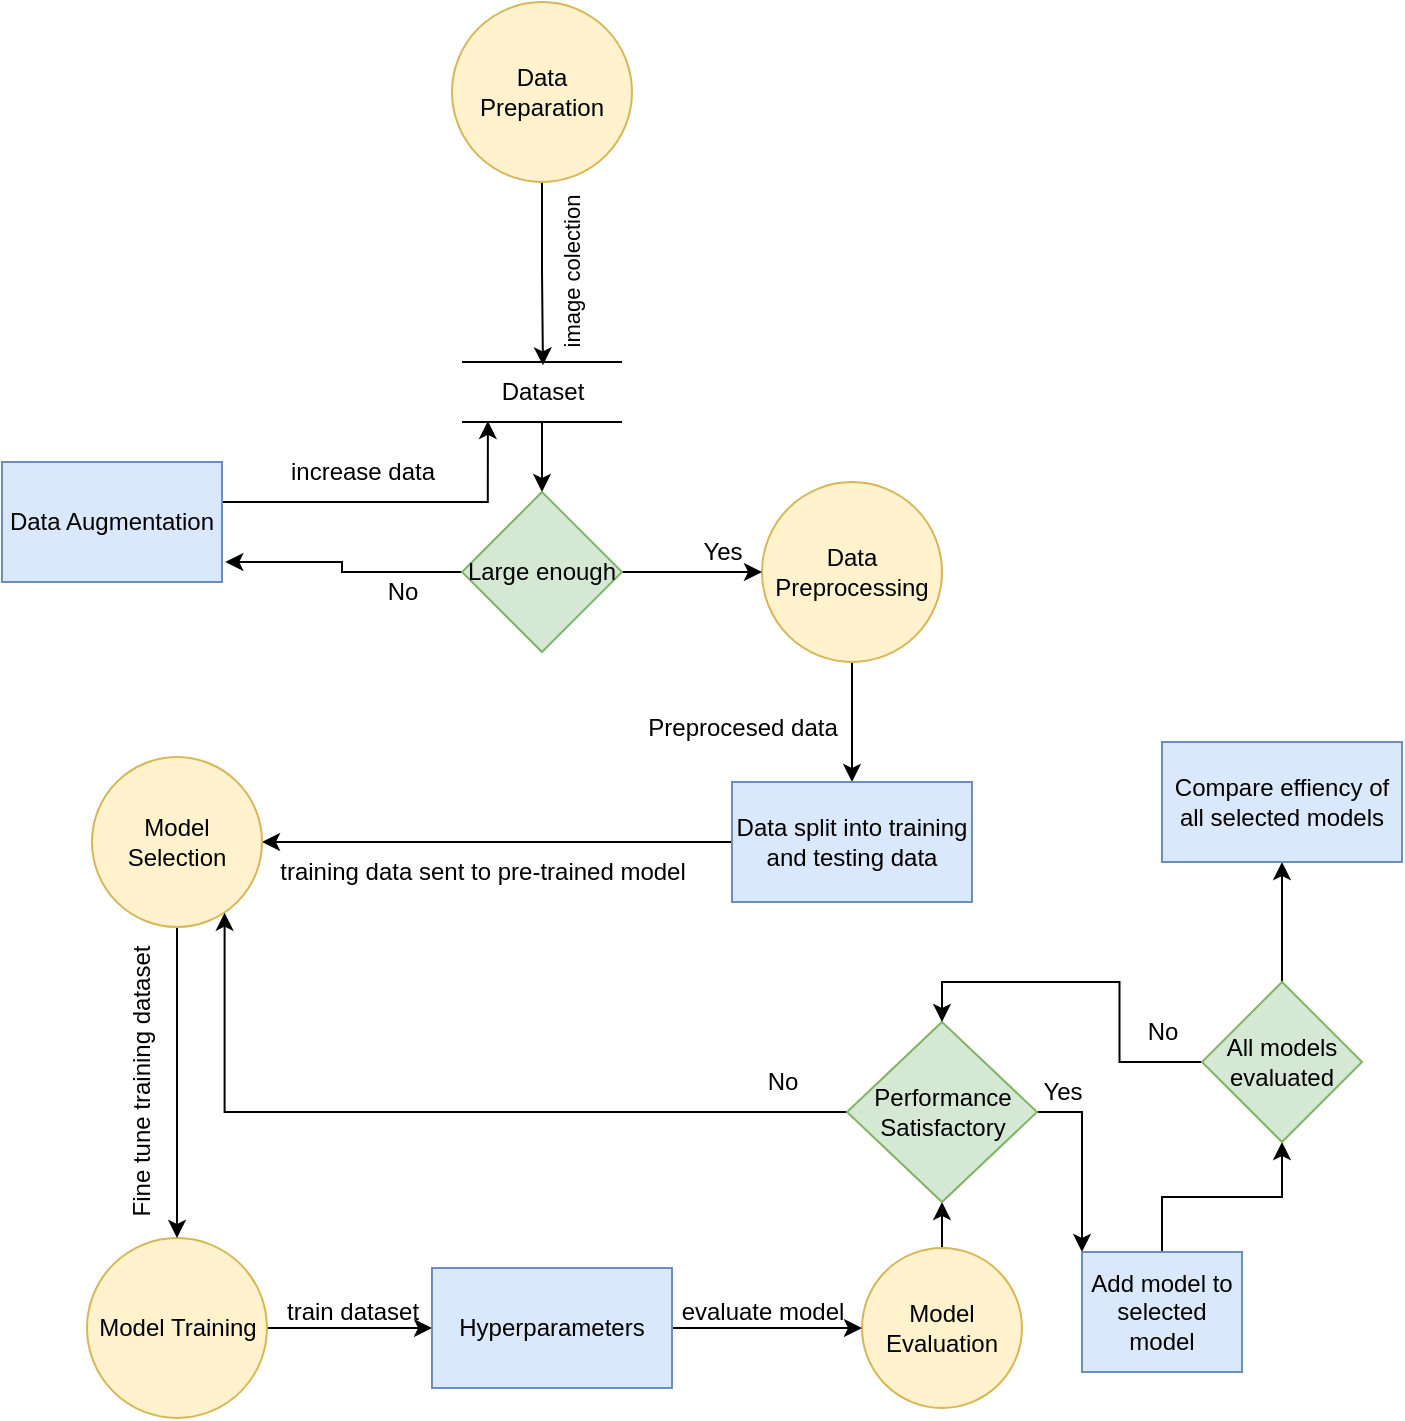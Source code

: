 <mxfile version="21.2.9" type="github">
  <diagram name="Page-1" id="JUzgMOT4VEamZk6PKcLO">
    <mxGraphModel dx="1313" dy="1816" grid="0" gridSize="10" guides="1" tooltips="1" connect="1" arrows="1" fold="1" page="1" pageScale="1" pageWidth="850" pageHeight="1100" background="#FFFFFF" math="0" shadow="0">
      <root>
        <mxCell id="0" />
        <mxCell id="1" parent="0" />
        <mxCell id="aPahHmvEMXGQyrWEixuD-22" style="edgeStyle=orthogonalEdgeStyle;rounded=0;orthogonalLoop=1;jettySize=auto;html=1;entryX=0.508;entryY=0.056;entryDx=0;entryDy=0;entryPerimeter=0;" edge="1" parent="1" source="aPahHmvEMXGQyrWEixuD-1" target="aPahHmvEMXGQyrWEixuD-9">
          <mxGeometry relative="1" as="geometry" />
        </mxCell>
        <mxCell id="aPahHmvEMXGQyrWEixuD-1" value="Data Preparation" style="ellipse;whiteSpace=wrap;html=1;aspect=fixed;fillColor=#fff2cc;strokeColor=#d6b656;" vertex="1" parent="1">
          <mxGeometry x="315" y="-80" width="90" height="90" as="geometry" />
        </mxCell>
        <mxCell id="aPahHmvEMXGQyrWEixuD-58" style="edgeStyle=orthogonalEdgeStyle;rounded=0;orthogonalLoop=1;jettySize=auto;html=1;entryX=0;entryY=0.5;entryDx=0;entryDy=0;" edge="1" parent="1" source="aPahHmvEMXGQyrWEixuD-2" target="aPahHmvEMXGQyrWEixuD-54">
          <mxGeometry relative="1" as="geometry" />
        </mxCell>
        <mxCell id="aPahHmvEMXGQyrWEixuD-2" value="Model Training" style="ellipse;whiteSpace=wrap;html=1;aspect=fixed;fillColor=#fff2cc;strokeColor=#d6b656;" vertex="1" parent="1">
          <mxGeometry x="132.5" y="538" width="90" height="90" as="geometry" />
        </mxCell>
        <mxCell id="aPahHmvEMXGQyrWEixuD-42" style="edgeStyle=orthogonalEdgeStyle;rounded=0;orthogonalLoop=1;jettySize=auto;html=1;exitX=0.5;exitY=1;exitDx=0;exitDy=0;entryX=0.5;entryY=0;entryDx=0;entryDy=0;" edge="1" parent="1" source="aPahHmvEMXGQyrWEixuD-3" target="aPahHmvEMXGQyrWEixuD-34">
          <mxGeometry relative="1" as="geometry" />
        </mxCell>
        <mxCell id="aPahHmvEMXGQyrWEixuD-3" value="Data Preprocessing" style="ellipse;whiteSpace=wrap;html=1;aspect=fixed;fillColor=#fff2cc;strokeColor=#d6b656;" vertex="1" parent="1">
          <mxGeometry x="470" y="160" width="90" height="90" as="geometry" />
        </mxCell>
        <mxCell id="aPahHmvEMXGQyrWEixuD-4" value="" style="endArrow=none;html=1;rounded=0;" edge="1" parent="1">
          <mxGeometry width="50" height="50" relative="1" as="geometry">
            <mxPoint x="320" y="100" as="sourcePoint" />
            <mxPoint x="400" y="100" as="targetPoint" />
          </mxGeometry>
        </mxCell>
        <mxCell id="aPahHmvEMXGQyrWEixuD-5" value="" style="endArrow=none;html=1;rounded=0;" edge="1" parent="1">
          <mxGeometry width="50" height="50" relative="1" as="geometry">
            <mxPoint x="320" y="130" as="sourcePoint" />
            <mxPoint x="400" y="130" as="targetPoint" />
            <Array as="points">
              <mxPoint x="350" y="130" />
            </Array>
          </mxGeometry>
        </mxCell>
        <mxCell id="aPahHmvEMXGQyrWEixuD-62" style="edgeStyle=orthogonalEdgeStyle;rounded=0;orthogonalLoop=1;jettySize=auto;html=1;exitX=0.5;exitY=0;exitDx=0;exitDy=0;entryX=0.5;entryY=1;entryDx=0;entryDy=0;" edge="1" parent="1" source="aPahHmvEMXGQyrWEixuD-6" target="aPahHmvEMXGQyrWEixuD-61">
          <mxGeometry relative="1" as="geometry" />
        </mxCell>
        <mxCell id="aPahHmvEMXGQyrWEixuD-6" value="Model Evaluation" style="ellipse;whiteSpace=wrap;html=1;aspect=fixed;fillColor=#fff2cc;strokeColor=#d6b656;" vertex="1" parent="1">
          <mxGeometry x="520" y="543" width="80" height="80" as="geometry" />
        </mxCell>
        <mxCell id="aPahHmvEMXGQyrWEixuD-21" style="edgeStyle=orthogonalEdgeStyle;rounded=0;orthogonalLoop=1;jettySize=auto;html=1;entryX=0.5;entryY=0;entryDx=0;entryDy=0;" edge="1" parent="1" source="aPahHmvEMXGQyrWEixuD-9" target="aPahHmvEMXGQyrWEixuD-11">
          <mxGeometry relative="1" as="geometry" />
        </mxCell>
        <mxCell id="aPahHmvEMXGQyrWEixuD-9" value="Dataset" style="text;html=1;align=center;verticalAlign=middle;resizable=0;points=[];autosize=1;strokeColor=none;fillColor=none;" vertex="1" parent="1">
          <mxGeometry x="330" y="100" width="60" height="30" as="geometry" />
        </mxCell>
        <mxCell id="aPahHmvEMXGQyrWEixuD-31" style="edgeStyle=orthogonalEdgeStyle;rounded=0;orthogonalLoop=1;jettySize=auto;html=1;exitX=0;exitY=0.5;exitDx=0;exitDy=0;entryX=1.015;entryY=0.833;entryDx=0;entryDy=0;entryPerimeter=0;" edge="1" parent="1" source="aPahHmvEMXGQyrWEixuD-11" target="aPahHmvEMXGQyrWEixuD-27">
          <mxGeometry relative="1" as="geometry" />
        </mxCell>
        <mxCell id="aPahHmvEMXGQyrWEixuD-40" style="edgeStyle=orthogonalEdgeStyle;rounded=0;orthogonalLoop=1;jettySize=auto;html=1;exitX=1;exitY=0.5;exitDx=0;exitDy=0;" edge="1" parent="1" source="aPahHmvEMXGQyrWEixuD-11" target="aPahHmvEMXGQyrWEixuD-3">
          <mxGeometry relative="1" as="geometry" />
        </mxCell>
        <mxCell id="aPahHmvEMXGQyrWEixuD-11" value="Large enough" style="rhombus;whiteSpace=wrap;html=1;fillColor=#d5e8d4;strokeColor=#82b366;" vertex="1" parent="1">
          <mxGeometry x="320" y="165" width="80" height="80" as="geometry" />
        </mxCell>
        <mxCell id="aPahHmvEMXGQyrWEixuD-23" value="No" style="text;html=1;align=center;verticalAlign=middle;resizable=0;points=[];autosize=1;strokeColor=none;fillColor=none;" vertex="1" parent="1">
          <mxGeometry x="270" y="200" width="40" height="30" as="geometry" />
        </mxCell>
        <mxCell id="aPahHmvEMXGQyrWEixuD-24" value="Yes" style="text;html=1;align=center;verticalAlign=middle;resizable=0;points=[];autosize=1;strokeColor=none;fillColor=none;" vertex="1" parent="1">
          <mxGeometry x="430" y="180" width="40" height="30" as="geometry" />
        </mxCell>
        <mxCell id="aPahHmvEMXGQyrWEixuD-25" value="&lt;font style=&quot;font-size: 11px;&quot;&gt;image colection&lt;/font&gt;" style="text;html=1;align=center;verticalAlign=middle;resizable=0;points=[];autosize=1;strokeColor=none;fillColor=none;rotation=-90;" vertex="1" parent="1">
          <mxGeometry x="325" y="40" width="100" height="30" as="geometry" />
        </mxCell>
        <mxCell id="aPahHmvEMXGQyrWEixuD-26" value="&lt;font style=&quot;font-size: 12px;&quot;&gt;increase data&lt;/font&gt;" style="text;html=1;align=center;verticalAlign=middle;resizable=0;points=[];autosize=1;strokeColor=none;fillColor=none;" vertex="1" parent="1">
          <mxGeometry x="220" y="140" width="100" height="30" as="geometry" />
        </mxCell>
        <mxCell id="aPahHmvEMXGQyrWEixuD-32" style="edgeStyle=orthogonalEdgeStyle;rounded=0;orthogonalLoop=1;jettySize=auto;html=1;entryX=0.049;entryY=0.982;entryDx=0;entryDy=0;entryPerimeter=0;" edge="1" parent="1" source="aPahHmvEMXGQyrWEixuD-27" target="aPahHmvEMXGQyrWEixuD-9">
          <mxGeometry relative="1" as="geometry">
            <Array as="points">
              <mxPoint x="333" y="170" />
            </Array>
          </mxGeometry>
        </mxCell>
        <mxCell id="aPahHmvEMXGQyrWEixuD-27" value="Data Augmentation" style="rounded=0;whiteSpace=wrap;html=1;fillColor=#dae8fc;strokeColor=#6c8ebf;" vertex="1" parent="1">
          <mxGeometry x="90" y="150" width="110" height="60" as="geometry" />
        </mxCell>
        <mxCell id="aPahHmvEMXGQyrWEixuD-48" style="edgeStyle=orthogonalEdgeStyle;rounded=0;orthogonalLoop=1;jettySize=auto;html=1;entryX=1;entryY=0.5;entryDx=0;entryDy=0;" edge="1" parent="1" source="aPahHmvEMXGQyrWEixuD-34" target="aPahHmvEMXGQyrWEixuD-7">
          <mxGeometry relative="1" as="geometry" />
        </mxCell>
        <mxCell id="aPahHmvEMXGQyrWEixuD-34" value="Data split into training and testing data" style="rounded=0;whiteSpace=wrap;html=1;fillColor=#dae8fc;strokeColor=#6c8ebf;" vertex="1" parent="1">
          <mxGeometry x="455" y="310" width="120" height="60" as="geometry" />
        </mxCell>
        <mxCell id="aPahHmvEMXGQyrWEixuD-37" value="Preprocesed data" style="text;html=1;align=center;verticalAlign=middle;resizable=0;points=[];autosize=1;strokeColor=none;fillColor=none;" vertex="1" parent="1">
          <mxGeometry x="400" y="267.5" width="120" height="30" as="geometry" />
        </mxCell>
        <mxCell id="aPahHmvEMXGQyrWEixuD-51" style="edgeStyle=orthogonalEdgeStyle;rounded=0;orthogonalLoop=1;jettySize=auto;html=1;entryX=0.5;entryY=0;entryDx=0;entryDy=0;" edge="1" parent="1" source="aPahHmvEMXGQyrWEixuD-7" target="aPahHmvEMXGQyrWEixuD-2">
          <mxGeometry relative="1" as="geometry" />
        </mxCell>
        <mxCell id="aPahHmvEMXGQyrWEixuD-7" value="Model Selection" style="ellipse;whiteSpace=wrap;html=1;aspect=fixed;fillColor=#fff2cc;strokeColor=#d6b656;" vertex="1" parent="1">
          <mxGeometry x="135" y="297.5" width="85" height="85" as="geometry" />
        </mxCell>
        <mxCell id="aPahHmvEMXGQyrWEixuD-49" value="training data sent to pre-trained model" style="text;html=1;align=center;verticalAlign=middle;resizable=0;points=[];autosize=1;strokeColor=none;fillColor=none;" vertex="1" parent="1">
          <mxGeometry x="215" y="340" width="230" height="30" as="geometry" />
        </mxCell>
        <mxCell id="aPahHmvEMXGQyrWEixuD-53" value="Fine tune training dataset" style="text;html=1;align=center;verticalAlign=middle;resizable=0;points=[];autosize=1;strokeColor=none;fillColor=none;rotation=-90;" vertex="1" parent="1">
          <mxGeometry x="80" y="445" width="160" height="30" as="geometry" />
        </mxCell>
        <mxCell id="aPahHmvEMXGQyrWEixuD-55" style="edgeStyle=orthogonalEdgeStyle;rounded=0;orthogonalLoop=1;jettySize=auto;html=1;entryX=0;entryY=0.5;entryDx=0;entryDy=0;" edge="1" parent="1" source="aPahHmvEMXGQyrWEixuD-54" target="aPahHmvEMXGQyrWEixuD-6">
          <mxGeometry relative="1" as="geometry" />
        </mxCell>
        <mxCell id="aPahHmvEMXGQyrWEixuD-54" value="Hyperparameters" style="rounded=0;whiteSpace=wrap;html=1;fillColor=#dae8fc;strokeColor=#6c8ebf;" vertex="1" parent="1">
          <mxGeometry x="305" y="553" width="120" height="60" as="geometry" />
        </mxCell>
        <mxCell id="aPahHmvEMXGQyrWEixuD-59" value="train dataset" style="text;html=1;align=center;verticalAlign=middle;resizable=0;points=[];autosize=1;strokeColor=none;fillColor=none;" vertex="1" parent="1">
          <mxGeometry x="220" y="560" width="90" height="30" as="geometry" />
        </mxCell>
        <mxCell id="aPahHmvEMXGQyrWEixuD-60" value="evaluate model" style="text;html=1;align=center;verticalAlign=middle;resizable=0;points=[];autosize=1;strokeColor=none;fillColor=none;" vertex="1" parent="1">
          <mxGeometry x="420" y="560" width="100" height="30" as="geometry" />
        </mxCell>
        <mxCell id="aPahHmvEMXGQyrWEixuD-64" style="edgeStyle=orthogonalEdgeStyle;rounded=0;orthogonalLoop=1;jettySize=auto;html=1;entryX=0.78;entryY=0.916;entryDx=0;entryDy=0;entryPerimeter=0;" edge="1" parent="1" source="aPahHmvEMXGQyrWEixuD-61" target="aPahHmvEMXGQyrWEixuD-7">
          <mxGeometry relative="1" as="geometry" />
        </mxCell>
        <mxCell id="aPahHmvEMXGQyrWEixuD-80" style="edgeStyle=orthogonalEdgeStyle;rounded=0;orthogonalLoop=1;jettySize=auto;html=1;entryX=0;entryY=0;entryDx=0;entryDy=0;" edge="1" parent="1" source="aPahHmvEMXGQyrWEixuD-61" target="aPahHmvEMXGQyrWEixuD-70">
          <mxGeometry relative="1" as="geometry" />
        </mxCell>
        <mxCell id="aPahHmvEMXGQyrWEixuD-61" value="Performance Satisfactory" style="rhombus;whiteSpace=wrap;html=1;fillColor=#d5e8d4;strokeColor=#82b366;" vertex="1" parent="1">
          <mxGeometry x="512.5" y="430" width="95" height="90" as="geometry" />
        </mxCell>
        <mxCell id="aPahHmvEMXGQyrWEixuD-65" value="No" style="text;html=1;align=center;verticalAlign=middle;resizable=0;points=[];autosize=1;strokeColor=none;fillColor=none;" vertex="1" parent="1">
          <mxGeometry x="460" y="445" width="40" height="30" as="geometry" />
        </mxCell>
        <mxCell id="aPahHmvEMXGQyrWEixuD-67" value="Yes" style="text;html=1;align=center;verticalAlign=middle;resizable=0;points=[];autosize=1;strokeColor=none;fillColor=none;" vertex="1" parent="1">
          <mxGeometry x="600" y="450" width="40" height="30" as="geometry" />
        </mxCell>
        <mxCell id="aPahHmvEMXGQyrWEixuD-76" style="edgeStyle=orthogonalEdgeStyle;rounded=0;orthogonalLoop=1;jettySize=auto;html=1;entryX=0.5;entryY=1;entryDx=0;entryDy=0;" edge="1" parent="1" source="aPahHmvEMXGQyrWEixuD-70" target="aPahHmvEMXGQyrWEixuD-74">
          <mxGeometry relative="1" as="geometry">
            <mxPoint x="730" y="520" as="targetPoint" />
          </mxGeometry>
        </mxCell>
        <mxCell id="aPahHmvEMXGQyrWEixuD-70" value="Add model to selected model" style="rounded=0;whiteSpace=wrap;html=1;fillColor=#dae8fc;strokeColor=#6c8ebf;" vertex="1" parent="1">
          <mxGeometry x="630" y="545" width="80" height="60" as="geometry" />
        </mxCell>
        <mxCell id="aPahHmvEMXGQyrWEixuD-78" style="edgeStyle=orthogonalEdgeStyle;rounded=0;orthogonalLoop=1;jettySize=auto;html=1;entryX=0.5;entryY=0;entryDx=0;entryDy=0;" edge="1" parent="1" source="aPahHmvEMXGQyrWEixuD-74" target="aPahHmvEMXGQyrWEixuD-61">
          <mxGeometry relative="1" as="geometry" />
        </mxCell>
        <mxCell id="aPahHmvEMXGQyrWEixuD-86" style="edgeStyle=orthogonalEdgeStyle;rounded=0;orthogonalLoop=1;jettySize=auto;html=1;entryX=0.5;entryY=1;entryDx=0;entryDy=0;" edge="1" parent="1" source="aPahHmvEMXGQyrWEixuD-74" target="aPahHmvEMXGQyrWEixuD-84">
          <mxGeometry relative="1" as="geometry" />
        </mxCell>
        <mxCell id="aPahHmvEMXGQyrWEixuD-74" value="All models evaluated" style="rhombus;whiteSpace=wrap;html=1;fillColor=#d5e8d4;strokeColor=#82b366;" vertex="1" parent="1">
          <mxGeometry x="690" y="410" width="80" height="80" as="geometry" />
        </mxCell>
        <mxCell id="aPahHmvEMXGQyrWEixuD-84" value="Compare effiency of all selected models" style="whiteSpace=wrap;html=1;fillColor=#dae8fc;strokeColor=#6c8ebf;" vertex="1" parent="1">
          <mxGeometry x="670" y="290" width="120" height="60" as="geometry" />
        </mxCell>
        <mxCell id="aPahHmvEMXGQyrWEixuD-85" value="No" style="text;html=1;align=center;verticalAlign=middle;resizable=0;points=[];autosize=1;strokeColor=none;fillColor=none;" vertex="1" parent="1">
          <mxGeometry x="650" y="420" width="40" height="30" as="geometry" />
        </mxCell>
      </root>
    </mxGraphModel>
  </diagram>
</mxfile>
